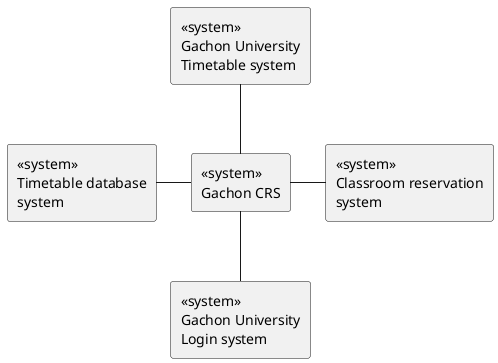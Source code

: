 @startuml class

rectangle "<<system>>\nGachon CRS" as c1
rectangle "<<system>>\nGachon University\nLogin system" as c2
rectangle "<<system>>\nGachon University\nTimetable system" as c3
rectangle "<<system>>\nTimetable database\nsystem" as c4
rectangle "<<system>>\nClassroom reservation\nsystem" as c5

c1 -down- c2
c1 -up- c3
c1 -left- c4
c1 -right- c5

@enduml